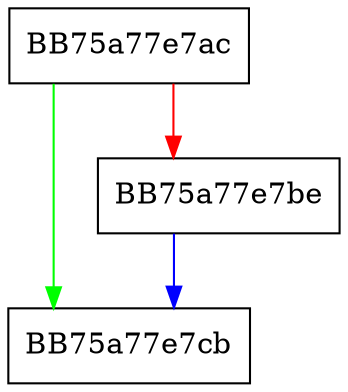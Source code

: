 digraph FrameUnwindToEmptyState {
  node [shape="box"];
  graph [splines=ortho];
  BB75a77e7ac -> BB75a77e7cb [color="green"];
  BB75a77e7ac -> BB75a77e7be [color="red"];
  BB75a77e7be -> BB75a77e7cb [color="blue"];
}